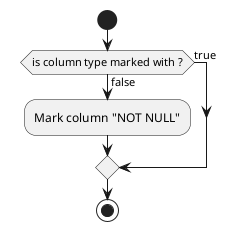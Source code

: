 

@startuml
start
if (is column type marked with ?) then (true)
else (false)
  :Mark column "NOT NULL";
endif
stop
@enduml
